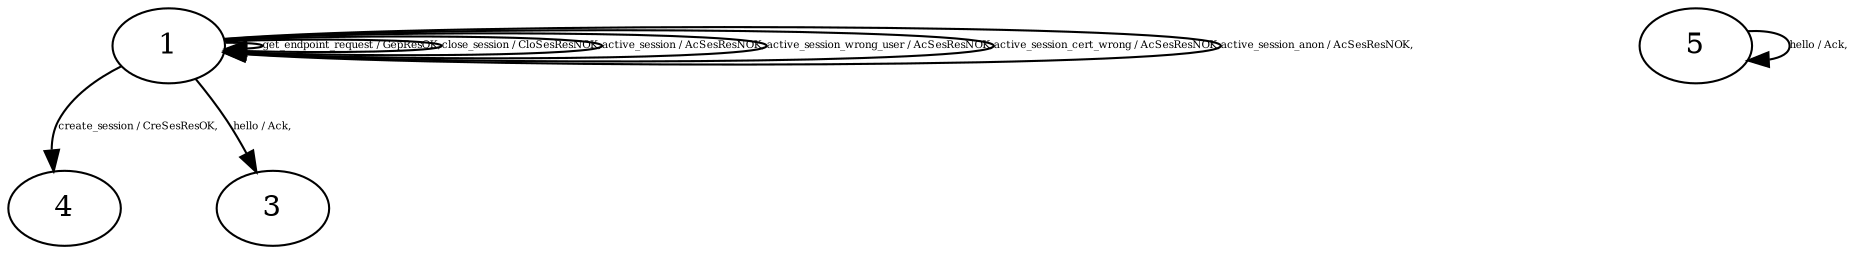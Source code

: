 digraph "Automata" { 
	 "4" [shape=ellipse,style=filled,fillcolor=white,URL="4"];
	 "5" [shape=ellipse,style=filled,fillcolor=white,URL="5"];
	 "3" [shape=ellipse,style=filled,fillcolor=white,URL="3"];
	 "1" [shape=ellipse,style=filled,fillcolor=white,URL="1"];
	 "5"->"5" [fontsize=5,label="hello / Ack,",URL="t75"];
	 "1"->"1" [fontsize=5,label="get_endpoint_request / GepResOK,",URL="t18"];
	 "1"->"1" [fontsize=5,label="close_session / CloSesResNOK,",URL="t21"];
	 "1"->"1" [fontsize=5,label="active_session / AcSesResNOK,",URL="t22"];
	 "1"->"1" [fontsize=5,label="active_session_wrong_user / AcSesResNOK,",URL="t23"];
	 "1"->"1" [fontsize=5,label="active_session_cert_wrong / AcSesResNOK,",URL="t24"];
	 "1"->"1" [fontsize=5,label="active_session_anon / AcSesResNOK,",URL="t29"];
	 "1"->"3" [fontsize=5,label="hello / Ack,",URL="t15"];
	 "1"->"4" [fontsize=5,label="create_session / CreSesResOK,",URL="t20"];
}
